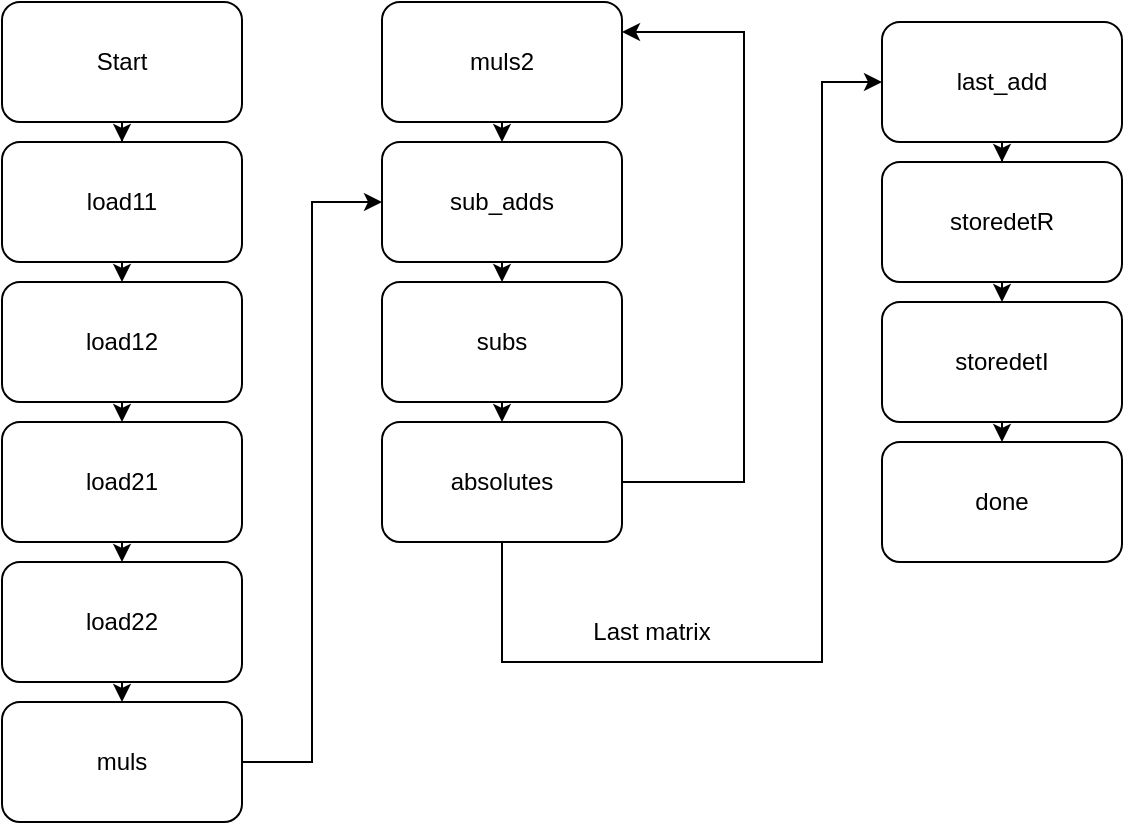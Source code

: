 <mxfile version="24.7.17">
  <diagram name="Page-1" id="azyQCi3Utr8OxYnqYm6R">
    <mxGraphModel dx="1056" dy="634" grid="1" gridSize="10" guides="1" tooltips="1" connect="1" arrows="1" fold="1" page="1" pageScale="1" pageWidth="850" pageHeight="1100" math="0" shadow="0">
      <root>
        <mxCell id="0" />
        <mxCell id="1" parent="0" />
        <mxCell id="650QwpIArmR6P_icmCOE-14" style="edgeStyle=orthogonalEdgeStyle;rounded=0;orthogonalLoop=1;jettySize=auto;html=1;exitX=0.5;exitY=1;exitDx=0;exitDy=0;" edge="1" parent="1" source="650QwpIArmR6P_icmCOE-1" target="650QwpIArmR6P_icmCOE-2">
          <mxGeometry relative="1" as="geometry" />
        </mxCell>
        <mxCell id="650QwpIArmR6P_icmCOE-1" value="&lt;div&gt;Start&lt;/div&gt;" style="rounded=1;whiteSpace=wrap;html=1;" vertex="1" parent="1">
          <mxGeometry x="70" y="40" width="120" height="60" as="geometry" />
        </mxCell>
        <mxCell id="650QwpIArmR6P_icmCOE-15" style="edgeStyle=orthogonalEdgeStyle;rounded=0;orthogonalLoop=1;jettySize=auto;html=1;exitX=0.5;exitY=1;exitDx=0;exitDy=0;entryX=0.5;entryY=0;entryDx=0;entryDy=0;" edge="1" parent="1" source="650QwpIArmR6P_icmCOE-2" target="650QwpIArmR6P_icmCOE-3">
          <mxGeometry relative="1" as="geometry" />
        </mxCell>
        <mxCell id="650QwpIArmR6P_icmCOE-2" value="load11" style="rounded=1;whiteSpace=wrap;html=1;" vertex="1" parent="1">
          <mxGeometry x="70" y="110" width="120" height="60" as="geometry" />
        </mxCell>
        <mxCell id="650QwpIArmR6P_icmCOE-16" style="edgeStyle=orthogonalEdgeStyle;rounded=0;orthogonalLoop=1;jettySize=auto;html=1;exitX=0.5;exitY=1;exitDx=0;exitDy=0;entryX=0.5;entryY=0;entryDx=0;entryDy=0;" edge="1" parent="1" source="650QwpIArmR6P_icmCOE-3" target="650QwpIArmR6P_icmCOE-4">
          <mxGeometry relative="1" as="geometry" />
        </mxCell>
        <mxCell id="650QwpIArmR6P_icmCOE-3" value="&lt;div&gt;load12&lt;/div&gt;" style="rounded=1;whiteSpace=wrap;html=1;" vertex="1" parent="1">
          <mxGeometry x="70" y="180" width="120" height="60" as="geometry" />
        </mxCell>
        <mxCell id="650QwpIArmR6P_icmCOE-17" style="edgeStyle=orthogonalEdgeStyle;rounded=0;orthogonalLoop=1;jettySize=auto;html=1;exitX=0.5;exitY=1;exitDx=0;exitDy=0;entryX=0.5;entryY=0;entryDx=0;entryDy=0;" edge="1" parent="1" source="650QwpIArmR6P_icmCOE-4" target="650QwpIArmR6P_icmCOE-5">
          <mxGeometry relative="1" as="geometry" />
        </mxCell>
        <mxCell id="650QwpIArmR6P_icmCOE-4" value="&lt;div&gt;load21&lt;/div&gt;" style="rounded=1;whiteSpace=wrap;html=1;" vertex="1" parent="1">
          <mxGeometry x="70" y="250" width="120" height="60" as="geometry" />
        </mxCell>
        <mxCell id="650QwpIArmR6P_icmCOE-18" style="edgeStyle=orthogonalEdgeStyle;rounded=0;orthogonalLoop=1;jettySize=auto;html=1;exitX=0.5;exitY=1;exitDx=0;exitDy=0;entryX=0.5;entryY=0;entryDx=0;entryDy=0;" edge="1" parent="1" source="650QwpIArmR6P_icmCOE-5" target="650QwpIArmR6P_icmCOE-6">
          <mxGeometry relative="1" as="geometry" />
        </mxCell>
        <mxCell id="650QwpIArmR6P_icmCOE-5" value="load22" style="rounded=1;whiteSpace=wrap;html=1;" vertex="1" parent="1">
          <mxGeometry x="70" y="320" width="120" height="60" as="geometry" />
        </mxCell>
        <mxCell id="650QwpIArmR6P_icmCOE-10" style="edgeStyle=orthogonalEdgeStyle;rounded=0;orthogonalLoop=1;jettySize=auto;html=1;entryX=0;entryY=0.5;entryDx=0;entryDy=0;" edge="1" parent="1" source="650QwpIArmR6P_icmCOE-6" target="650QwpIArmR6P_icmCOE-7">
          <mxGeometry relative="1" as="geometry" />
        </mxCell>
        <mxCell id="650QwpIArmR6P_icmCOE-6" value="&lt;div&gt;muls&lt;/div&gt;" style="rounded=1;whiteSpace=wrap;html=1;" vertex="1" parent="1">
          <mxGeometry x="70" y="390" width="120" height="60" as="geometry" />
        </mxCell>
        <mxCell id="650QwpIArmR6P_icmCOE-12" style="edgeStyle=orthogonalEdgeStyle;rounded=0;orthogonalLoop=1;jettySize=auto;html=1;exitX=0.5;exitY=1;exitDx=0;exitDy=0;entryX=0.5;entryY=0;entryDx=0;entryDy=0;" edge="1" parent="1" source="650QwpIArmR6P_icmCOE-7" target="650QwpIArmR6P_icmCOE-8">
          <mxGeometry relative="1" as="geometry" />
        </mxCell>
        <mxCell id="650QwpIArmR6P_icmCOE-7" value="&lt;div&gt;sub_adds&lt;/div&gt;" style="rounded=1;whiteSpace=wrap;html=1;" vertex="1" parent="1">
          <mxGeometry x="260" y="110" width="120" height="60" as="geometry" />
        </mxCell>
        <mxCell id="650QwpIArmR6P_icmCOE-13" style="edgeStyle=orthogonalEdgeStyle;rounded=0;orthogonalLoop=1;jettySize=auto;html=1;exitX=0.5;exitY=1;exitDx=0;exitDy=0;entryX=0.5;entryY=0;entryDx=0;entryDy=0;" edge="1" parent="1" source="650QwpIArmR6P_icmCOE-8" target="650QwpIArmR6P_icmCOE-9">
          <mxGeometry relative="1" as="geometry" />
        </mxCell>
        <mxCell id="650QwpIArmR6P_icmCOE-8" value="&lt;div&gt;subs&lt;/div&gt;" style="rounded=1;whiteSpace=wrap;html=1;" vertex="1" parent="1">
          <mxGeometry x="260" y="180" width="120" height="60" as="geometry" />
        </mxCell>
        <mxCell id="650QwpIArmR6P_icmCOE-22" style="edgeStyle=orthogonalEdgeStyle;rounded=0;orthogonalLoop=1;jettySize=auto;html=1;entryX=1;entryY=0.25;entryDx=0;entryDy=0;" edge="1" parent="1" source="650QwpIArmR6P_icmCOE-9" target="650QwpIArmR6P_icmCOE-20">
          <mxGeometry relative="1" as="geometry">
            <mxPoint x="440" y="50" as="targetPoint" />
            <Array as="points">
              <mxPoint x="441" y="280" />
              <mxPoint x="441" y="55" />
            </Array>
          </mxGeometry>
        </mxCell>
        <mxCell id="650QwpIArmR6P_icmCOE-27" style="edgeStyle=orthogonalEdgeStyle;rounded=0;orthogonalLoop=1;jettySize=auto;html=1;entryX=0;entryY=0.5;entryDx=0;entryDy=0;" edge="1" parent="1" target="650QwpIArmR6P_icmCOE-23">
          <mxGeometry relative="1" as="geometry">
            <mxPoint x="480" y="60" as="targetPoint" />
            <mxPoint x="320" y="300" as="sourcePoint" />
            <Array as="points">
              <mxPoint x="320" y="370" />
              <mxPoint x="480" y="370" />
              <mxPoint x="480" y="80" />
            </Array>
          </mxGeometry>
        </mxCell>
        <mxCell id="650QwpIArmR6P_icmCOE-9" value="absolutes" style="rounded=1;whiteSpace=wrap;html=1;" vertex="1" parent="1">
          <mxGeometry x="260" y="250" width="120" height="60" as="geometry" />
        </mxCell>
        <mxCell id="650QwpIArmR6P_icmCOE-21" style="edgeStyle=orthogonalEdgeStyle;rounded=0;orthogonalLoop=1;jettySize=auto;html=1;exitX=0.5;exitY=1;exitDx=0;exitDy=0;entryX=0.5;entryY=0;entryDx=0;entryDy=0;" edge="1" parent="1" source="650QwpIArmR6P_icmCOE-20" target="650QwpIArmR6P_icmCOE-7">
          <mxGeometry relative="1" as="geometry" />
        </mxCell>
        <mxCell id="650QwpIArmR6P_icmCOE-20" value="muls2" style="rounded=1;whiteSpace=wrap;html=1;" vertex="1" parent="1">
          <mxGeometry x="260" y="40" width="120" height="60" as="geometry" />
        </mxCell>
        <mxCell id="650QwpIArmR6P_icmCOE-28" style="edgeStyle=orthogonalEdgeStyle;rounded=0;orthogonalLoop=1;jettySize=auto;html=1;exitX=0.5;exitY=1;exitDx=0;exitDy=0;" edge="1" parent="1" source="650QwpIArmR6P_icmCOE-23" target="650QwpIArmR6P_icmCOE-24">
          <mxGeometry relative="1" as="geometry" />
        </mxCell>
        <mxCell id="650QwpIArmR6P_icmCOE-23" value="&lt;div&gt;last_add&lt;/div&gt;" style="rounded=1;whiteSpace=wrap;html=1;" vertex="1" parent="1">
          <mxGeometry x="510" y="50" width="120" height="60" as="geometry" />
        </mxCell>
        <mxCell id="650QwpIArmR6P_icmCOE-29" style="edgeStyle=orthogonalEdgeStyle;rounded=0;orthogonalLoop=1;jettySize=auto;html=1;exitX=0.5;exitY=1;exitDx=0;exitDy=0;entryX=0.5;entryY=0;entryDx=0;entryDy=0;" edge="1" parent="1" source="650QwpIArmR6P_icmCOE-24" target="650QwpIArmR6P_icmCOE-25">
          <mxGeometry relative="1" as="geometry" />
        </mxCell>
        <mxCell id="650QwpIArmR6P_icmCOE-24" value="storedetR" style="rounded=1;whiteSpace=wrap;html=1;" vertex="1" parent="1">
          <mxGeometry x="510" y="120" width="120" height="60" as="geometry" />
        </mxCell>
        <mxCell id="650QwpIArmR6P_icmCOE-30" style="edgeStyle=orthogonalEdgeStyle;rounded=0;orthogonalLoop=1;jettySize=auto;html=1;exitX=0.5;exitY=1;exitDx=0;exitDy=0;entryX=0.5;entryY=0;entryDx=0;entryDy=0;" edge="1" parent="1" source="650QwpIArmR6P_icmCOE-25" target="650QwpIArmR6P_icmCOE-26">
          <mxGeometry relative="1" as="geometry" />
        </mxCell>
        <mxCell id="650QwpIArmR6P_icmCOE-25" value="storedetI" style="rounded=1;whiteSpace=wrap;html=1;" vertex="1" parent="1">
          <mxGeometry x="510" y="190" width="120" height="60" as="geometry" />
        </mxCell>
        <mxCell id="650QwpIArmR6P_icmCOE-26" value="done" style="rounded=1;whiteSpace=wrap;html=1;" vertex="1" parent="1">
          <mxGeometry x="510" y="260" width="120" height="60" as="geometry" />
        </mxCell>
        <mxCell id="650QwpIArmR6P_icmCOE-31" value="Last matrix" style="text;html=1;align=center;verticalAlign=middle;whiteSpace=wrap;rounded=0;" vertex="1" parent="1">
          <mxGeometry x="340" y="340" width="110" height="30" as="geometry" />
        </mxCell>
      </root>
    </mxGraphModel>
  </diagram>
</mxfile>
